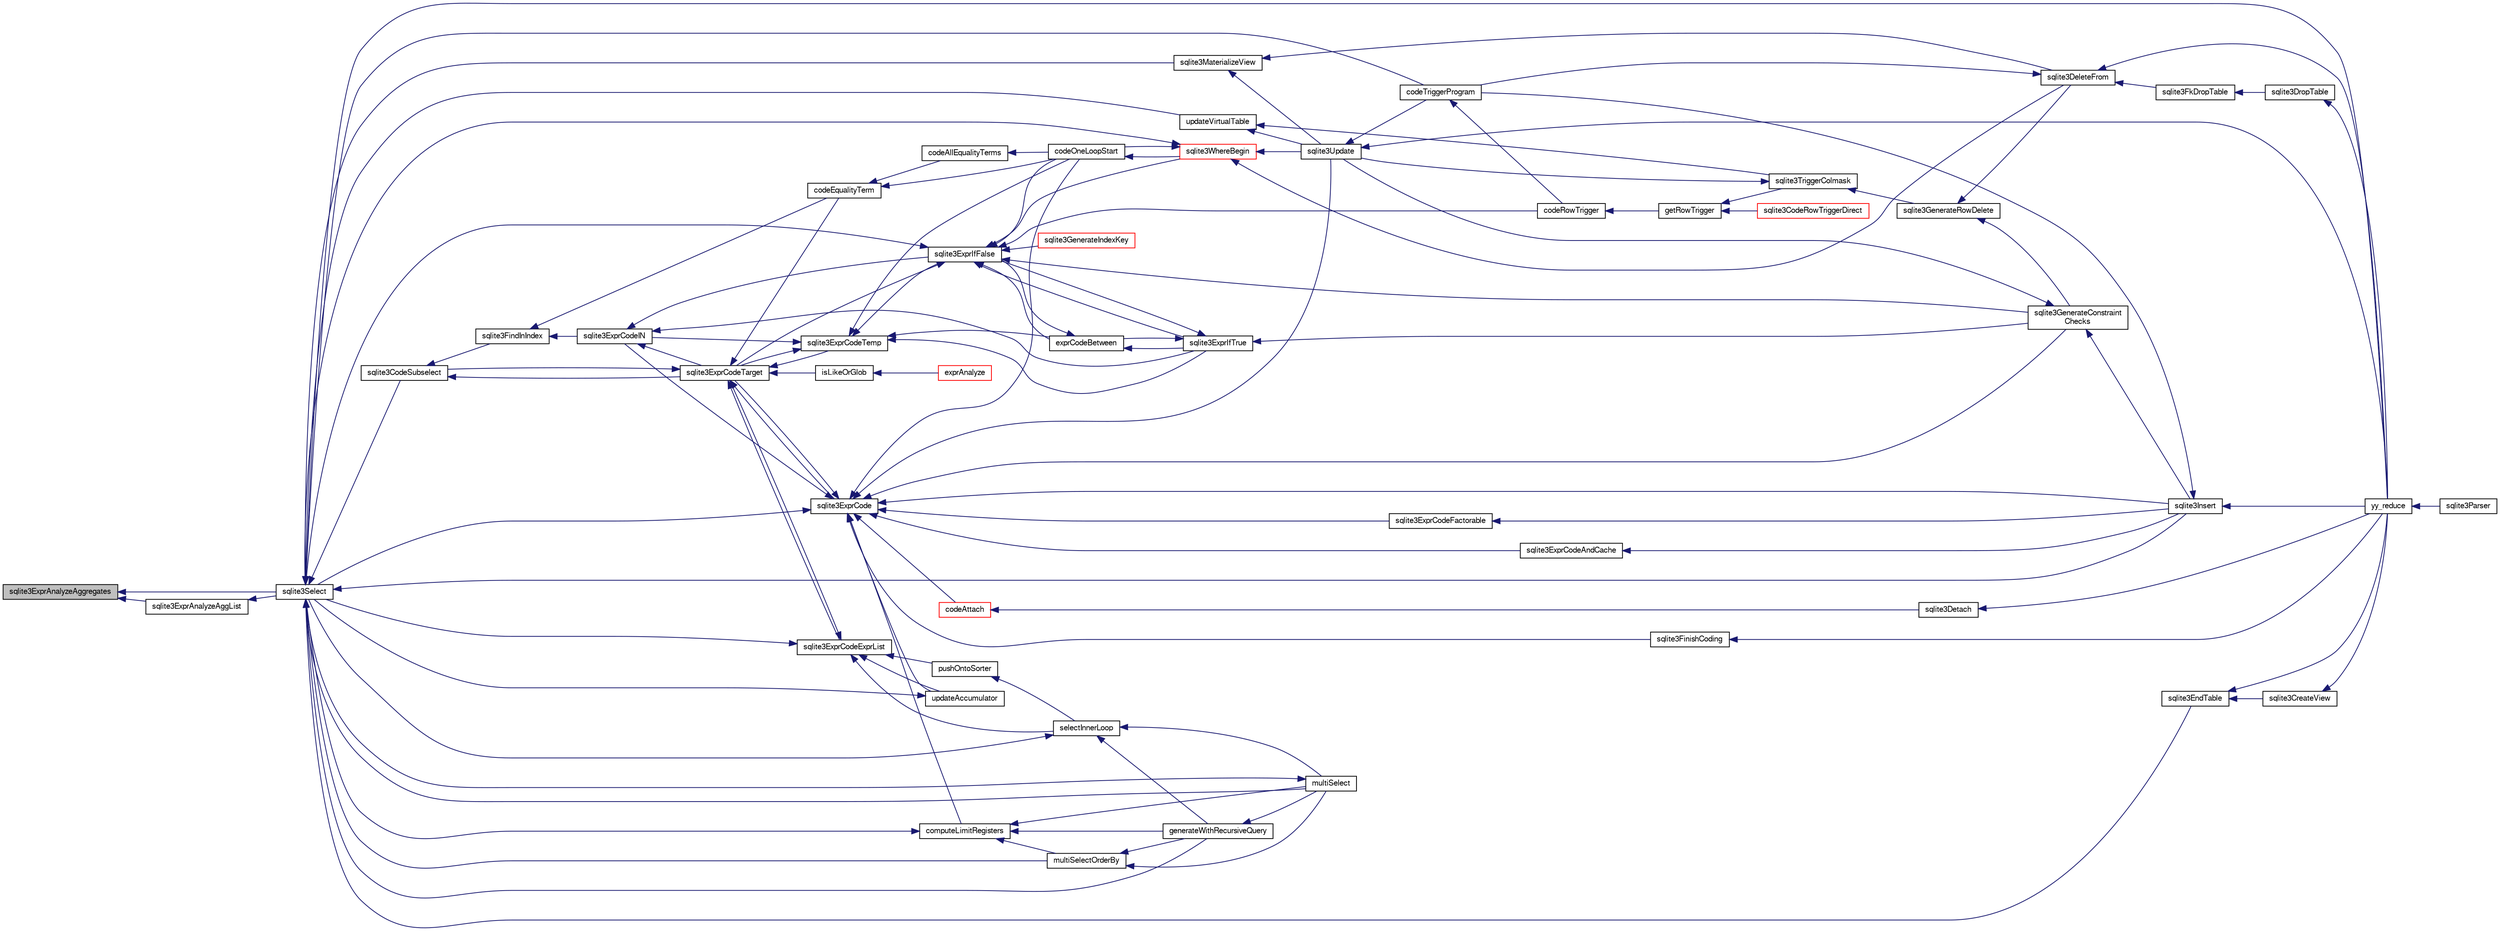 digraph "sqlite3ExprAnalyzeAggregates"
{
  edge [fontname="FreeSans",fontsize="10",labelfontname="FreeSans",labelfontsize="10"];
  node [fontname="FreeSans",fontsize="10",shape=record];
  rankdir="LR";
  Node512976 [label="sqlite3ExprAnalyzeAggregates",height=0.2,width=0.4,color="black", fillcolor="grey75", style="filled", fontcolor="black"];
  Node512976 -> Node512977 [dir="back",color="midnightblue",fontsize="10",style="solid",fontname="FreeSans"];
  Node512977 [label="sqlite3ExprAnalyzeAggList",height=0.2,width=0.4,color="black", fillcolor="white", style="filled",URL="$sqlite3_8c.html#ad2faad4ff685aea8e3fbf839b8fb95a2"];
  Node512977 -> Node512978 [dir="back",color="midnightblue",fontsize="10",style="solid",fontname="FreeSans"];
  Node512978 [label="sqlite3Select",height=0.2,width=0.4,color="black", fillcolor="white", style="filled",URL="$sqlite3_8c.html#a2465ee8c956209ba4b272477b7c21a45"];
  Node512978 -> Node512979 [dir="back",color="midnightblue",fontsize="10",style="solid",fontname="FreeSans"];
  Node512979 [label="sqlite3CodeSubselect",height=0.2,width=0.4,color="black", fillcolor="white", style="filled",URL="$sqlite3_8c.html#aa69b46d2204a1d1b110107a1be12ee0c"];
  Node512979 -> Node512980 [dir="back",color="midnightblue",fontsize="10",style="solid",fontname="FreeSans"];
  Node512980 [label="sqlite3FindInIndex",height=0.2,width=0.4,color="black", fillcolor="white", style="filled",URL="$sqlite3_8c.html#af7d8c56ab0231f44bb5f87b3fafeffb2"];
  Node512980 -> Node512981 [dir="back",color="midnightblue",fontsize="10",style="solid",fontname="FreeSans"];
  Node512981 [label="sqlite3ExprCodeIN",height=0.2,width=0.4,color="black", fillcolor="white", style="filled",URL="$sqlite3_8c.html#ad9cf4f5b5ffb90c24a4a0900c8626193"];
  Node512981 -> Node512982 [dir="back",color="midnightblue",fontsize="10",style="solid",fontname="FreeSans"];
  Node512982 [label="sqlite3ExprCodeTarget",height=0.2,width=0.4,color="black", fillcolor="white", style="filled",URL="$sqlite3_8c.html#a4f308397a0a3ed299ed31aaa1ae2a293"];
  Node512982 -> Node512979 [dir="back",color="midnightblue",fontsize="10",style="solid",fontname="FreeSans"];
  Node512982 -> Node512983 [dir="back",color="midnightblue",fontsize="10",style="solid",fontname="FreeSans"];
  Node512983 [label="sqlite3ExprCodeTemp",height=0.2,width=0.4,color="black", fillcolor="white", style="filled",URL="$sqlite3_8c.html#a3bc5c1ccb3c5851847e2aeb4a84ae1fc"];
  Node512983 -> Node512981 [dir="back",color="midnightblue",fontsize="10",style="solid",fontname="FreeSans"];
  Node512983 -> Node512982 [dir="back",color="midnightblue",fontsize="10",style="solid",fontname="FreeSans"];
  Node512983 -> Node512984 [dir="back",color="midnightblue",fontsize="10",style="solid",fontname="FreeSans"];
  Node512984 [label="exprCodeBetween",height=0.2,width=0.4,color="black", fillcolor="white", style="filled",URL="$sqlite3_8c.html#abd053493214542bca8f406f42145d173"];
  Node512984 -> Node512985 [dir="back",color="midnightblue",fontsize="10",style="solid",fontname="FreeSans"];
  Node512985 [label="sqlite3ExprIfTrue",height=0.2,width=0.4,color="black", fillcolor="white", style="filled",URL="$sqlite3_8c.html#ad93a55237c23e1b743ab1f59df1a1444"];
  Node512985 -> Node512984 [dir="back",color="midnightblue",fontsize="10",style="solid",fontname="FreeSans"];
  Node512985 -> Node512986 [dir="back",color="midnightblue",fontsize="10",style="solid",fontname="FreeSans"];
  Node512986 [label="sqlite3ExprIfFalse",height=0.2,width=0.4,color="black", fillcolor="white", style="filled",URL="$sqlite3_8c.html#af97ecccb5d56e321e118414b08f65b71"];
  Node512986 -> Node512982 [dir="back",color="midnightblue",fontsize="10",style="solid",fontname="FreeSans"];
  Node512986 -> Node512984 [dir="back",color="midnightblue",fontsize="10",style="solid",fontname="FreeSans"];
  Node512986 -> Node512985 [dir="back",color="midnightblue",fontsize="10",style="solid",fontname="FreeSans"];
  Node512986 -> Node512987 [dir="back",color="midnightblue",fontsize="10",style="solid",fontname="FreeSans"];
  Node512987 [label="sqlite3GenerateIndexKey",height=0.2,width=0.4,color="red", fillcolor="white", style="filled",URL="$sqlite3_8c.html#ab85ac93d5c5e6760f45f07897be7f272"];
  Node512986 -> Node513013 [dir="back",color="midnightblue",fontsize="10",style="solid",fontname="FreeSans"];
  Node513013 [label="sqlite3GenerateConstraint\lChecks",height=0.2,width=0.4,color="black", fillcolor="white", style="filled",URL="$sqlite3_8c.html#aef639c1e6a0c0a67ca6e7690ad931bd2"];
  Node513013 -> Node513011 [dir="back",color="midnightblue",fontsize="10",style="solid",fontname="FreeSans"];
  Node513011 [label="sqlite3Insert",height=0.2,width=0.4,color="black", fillcolor="white", style="filled",URL="$sqlite3_8c.html#a5b17c9c2000bae6bdff8e6be48d7dc2b"];
  Node513011 -> Node513004 [dir="back",color="midnightblue",fontsize="10",style="solid",fontname="FreeSans"];
  Node513004 [label="codeTriggerProgram",height=0.2,width=0.4,color="black", fillcolor="white", style="filled",URL="$sqlite3_8c.html#a120801f59d9281d201d2ff4b2606836e"];
  Node513004 -> Node513005 [dir="back",color="midnightblue",fontsize="10",style="solid",fontname="FreeSans"];
  Node513005 [label="codeRowTrigger",height=0.2,width=0.4,color="black", fillcolor="white", style="filled",URL="$sqlite3_8c.html#a463cea5aaaf388b560b206570a0022fc"];
  Node513005 -> Node513006 [dir="back",color="midnightblue",fontsize="10",style="solid",fontname="FreeSans"];
  Node513006 [label="getRowTrigger",height=0.2,width=0.4,color="black", fillcolor="white", style="filled",URL="$sqlite3_8c.html#a69626ef20b540d1a2b19cf56f3f45689"];
  Node513006 -> Node513007 [dir="back",color="midnightblue",fontsize="10",style="solid",fontname="FreeSans"];
  Node513007 [label="sqlite3CodeRowTriggerDirect",height=0.2,width=0.4,color="red", fillcolor="white", style="filled",URL="$sqlite3_8c.html#ad92829f9001bcf89a0299dad5a48acd4"];
  Node513006 -> Node513012 [dir="back",color="midnightblue",fontsize="10",style="solid",fontname="FreeSans"];
  Node513012 [label="sqlite3TriggerColmask",height=0.2,width=0.4,color="black", fillcolor="white", style="filled",URL="$sqlite3_8c.html#acace8e99e37ae5e84ea03c65e820c540"];
  Node513012 -> Node513000 [dir="back",color="midnightblue",fontsize="10",style="solid",fontname="FreeSans"];
  Node513000 [label="sqlite3GenerateRowDelete",height=0.2,width=0.4,color="black", fillcolor="white", style="filled",URL="$sqlite3_8c.html#a2c76cbf3027fc18fdbb8cb4cd96b77d9"];
  Node513000 -> Node513001 [dir="back",color="midnightblue",fontsize="10",style="solid",fontname="FreeSans"];
  Node513001 [label="sqlite3DeleteFrom",height=0.2,width=0.4,color="black", fillcolor="white", style="filled",URL="$sqlite3_8c.html#ab9b4b45349188b49eabb23f94608a091"];
  Node513001 -> Node513002 [dir="back",color="midnightblue",fontsize="10",style="solid",fontname="FreeSans"];
  Node513002 [label="sqlite3FkDropTable",height=0.2,width=0.4,color="black", fillcolor="white", style="filled",URL="$sqlite3_8c.html#a1218c6fc74e89152ceaa4760e82f5ef9"];
  Node513002 -> Node513003 [dir="back",color="midnightblue",fontsize="10",style="solid",fontname="FreeSans"];
  Node513003 [label="sqlite3DropTable",height=0.2,width=0.4,color="black", fillcolor="white", style="filled",URL="$sqlite3_8c.html#a5534f77364b5568783c0e50db3c9defb"];
  Node513003 -> Node512991 [dir="back",color="midnightblue",fontsize="10",style="solid",fontname="FreeSans"];
  Node512991 [label="yy_reduce",height=0.2,width=0.4,color="black", fillcolor="white", style="filled",URL="$sqlite3_8c.html#a7c419a9b25711c666a9a2449ef377f14"];
  Node512991 -> Node512992 [dir="back",color="midnightblue",fontsize="10",style="solid",fontname="FreeSans"];
  Node512992 [label="sqlite3Parser",height=0.2,width=0.4,color="black", fillcolor="white", style="filled",URL="$sqlite3_8c.html#a0327d71a5fabe0b6a343d78a2602e72a"];
  Node513001 -> Node513004 [dir="back",color="midnightblue",fontsize="10",style="solid",fontname="FreeSans"];
  Node513001 -> Node512991 [dir="back",color="midnightblue",fontsize="10",style="solid",fontname="FreeSans"];
  Node513000 -> Node513013 [dir="back",color="midnightblue",fontsize="10",style="solid",fontname="FreeSans"];
  Node513012 -> Node513009 [dir="back",color="midnightblue",fontsize="10",style="solid",fontname="FreeSans"];
  Node513009 [label="sqlite3Update",height=0.2,width=0.4,color="black", fillcolor="white", style="filled",URL="$sqlite3_8c.html#ac5aa67c46e8cc8174566fabe6809fafa"];
  Node513009 -> Node513004 [dir="back",color="midnightblue",fontsize="10",style="solid",fontname="FreeSans"];
  Node513009 -> Node512991 [dir="back",color="midnightblue",fontsize="10",style="solid",fontname="FreeSans"];
  Node513011 -> Node512991 [dir="back",color="midnightblue",fontsize="10",style="solid",fontname="FreeSans"];
  Node513013 -> Node513009 [dir="back",color="midnightblue",fontsize="10",style="solid",fontname="FreeSans"];
  Node512986 -> Node512978 [dir="back",color="midnightblue",fontsize="10",style="solid",fontname="FreeSans"];
  Node512986 -> Node513005 [dir="back",color="midnightblue",fontsize="10",style="solid",fontname="FreeSans"];
  Node512986 -> Node513019 [dir="back",color="midnightblue",fontsize="10",style="solid",fontname="FreeSans"];
  Node513019 [label="codeOneLoopStart",height=0.2,width=0.4,color="black", fillcolor="white", style="filled",URL="$sqlite3_8c.html#aa868875120b151c169cc79139ed6e008"];
  Node513019 -> Node513016 [dir="back",color="midnightblue",fontsize="10",style="solid",fontname="FreeSans"];
  Node513016 [label="sqlite3WhereBegin",height=0.2,width=0.4,color="red", fillcolor="white", style="filled",URL="$sqlite3_8c.html#acad049f5c9a96a8118cffd5e5ce89f7c"];
  Node513016 -> Node513001 [dir="back",color="midnightblue",fontsize="10",style="solid",fontname="FreeSans"];
  Node513016 -> Node512978 [dir="back",color="midnightblue",fontsize="10",style="solid",fontname="FreeSans"];
  Node513016 -> Node513009 [dir="back",color="midnightblue",fontsize="10",style="solid",fontname="FreeSans"];
  Node513016 -> Node513019 [dir="back",color="midnightblue",fontsize="10",style="solid",fontname="FreeSans"];
  Node512986 -> Node513016 [dir="back",color="midnightblue",fontsize="10",style="solid",fontname="FreeSans"];
  Node512985 -> Node513013 [dir="back",color="midnightblue",fontsize="10",style="solid",fontname="FreeSans"];
  Node512984 -> Node512986 [dir="back",color="midnightblue",fontsize="10",style="solid",fontname="FreeSans"];
  Node512983 -> Node512985 [dir="back",color="midnightblue",fontsize="10",style="solid",fontname="FreeSans"];
  Node512983 -> Node512986 [dir="back",color="midnightblue",fontsize="10",style="solid",fontname="FreeSans"];
  Node512983 -> Node513019 [dir="back",color="midnightblue",fontsize="10",style="solid",fontname="FreeSans"];
  Node512982 -> Node513020 [dir="back",color="midnightblue",fontsize="10",style="solid",fontname="FreeSans"];
  Node513020 [label="sqlite3ExprCode",height=0.2,width=0.4,color="black", fillcolor="white", style="filled",URL="$sqlite3_8c.html#a75f270fb0b111b86924cca4ea507b417"];
  Node513020 -> Node512981 [dir="back",color="midnightblue",fontsize="10",style="solid",fontname="FreeSans"];
  Node513020 -> Node512982 [dir="back",color="midnightblue",fontsize="10",style="solid",fontname="FreeSans"];
  Node513020 -> Node513021 [dir="back",color="midnightblue",fontsize="10",style="solid",fontname="FreeSans"];
  Node513021 [label="sqlite3ExprCodeFactorable",height=0.2,width=0.4,color="black", fillcolor="white", style="filled",URL="$sqlite3_8c.html#a843f7fd58eec5a683c1fd8435fcd1e84"];
  Node513021 -> Node513011 [dir="back",color="midnightblue",fontsize="10",style="solid",fontname="FreeSans"];
  Node513020 -> Node513022 [dir="back",color="midnightblue",fontsize="10",style="solid",fontname="FreeSans"];
  Node513022 [label="sqlite3ExprCodeAndCache",height=0.2,width=0.4,color="black", fillcolor="white", style="filled",URL="$sqlite3_8c.html#ae3e46527d9b7fc9cb9236d21a5e6b1d8"];
  Node513022 -> Node513011 [dir="back",color="midnightblue",fontsize="10",style="solid",fontname="FreeSans"];
  Node513020 -> Node513023 [dir="back",color="midnightblue",fontsize="10",style="solid",fontname="FreeSans"];
  Node513023 [label="codeAttach",height=0.2,width=0.4,color="red", fillcolor="white", style="filled",URL="$sqlite3_8c.html#ade4e9e30d828a19c191fdcb098676d5b"];
  Node513023 -> Node513024 [dir="back",color="midnightblue",fontsize="10",style="solid",fontname="FreeSans"];
  Node513024 [label="sqlite3Detach",height=0.2,width=0.4,color="black", fillcolor="white", style="filled",URL="$sqlite3_8c.html#ab1a5a0b01c7560aef5e0b8603a68747d"];
  Node513024 -> Node512991 [dir="back",color="midnightblue",fontsize="10",style="solid",fontname="FreeSans"];
  Node513020 -> Node513026 [dir="back",color="midnightblue",fontsize="10",style="solid",fontname="FreeSans"];
  Node513026 [label="sqlite3FinishCoding",height=0.2,width=0.4,color="black", fillcolor="white", style="filled",URL="$sqlite3_8c.html#a651bc5b446c276c092705856d995b278"];
  Node513026 -> Node512991 [dir="back",color="midnightblue",fontsize="10",style="solid",fontname="FreeSans"];
  Node513020 -> Node513011 [dir="back",color="midnightblue",fontsize="10",style="solid",fontname="FreeSans"];
  Node513020 -> Node513013 [dir="back",color="midnightblue",fontsize="10",style="solid",fontname="FreeSans"];
  Node513020 -> Node513027 [dir="back",color="midnightblue",fontsize="10",style="solid",fontname="FreeSans"];
  Node513027 [label="computeLimitRegisters",height=0.2,width=0.4,color="black", fillcolor="white", style="filled",URL="$sqlite3_8c.html#ae9d37055e4905929b6f6cda5461e2f37"];
  Node513027 -> Node513028 [dir="back",color="midnightblue",fontsize="10",style="solid",fontname="FreeSans"];
  Node513028 [label="generateWithRecursiveQuery",height=0.2,width=0.4,color="black", fillcolor="white", style="filled",URL="$sqlite3_8c.html#ade2c3663fa9c3b9676507984b9483942"];
  Node513028 -> Node513029 [dir="back",color="midnightblue",fontsize="10",style="solid",fontname="FreeSans"];
  Node513029 [label="multiSelect",height=0.2,width=0.4,color="black", fillcolor="white", style="filled",URL="$sqlite3_8c.html#a6456c61f3d9b2389738753cedfa24fa7"];
  Node513029 -> Node512978 [dir="back",color="midnightblue",fontsize="10",style="solid",fontname="FreeSans"];
  Node513027 -> Node513029 [dir="back",color="midnightblue",fontsize="10",style="solid",fontname="FreeSans"];
  Node513027 -> Node513030 [dir="back",color="midnightblue",fontsize="10",style="solid",fontname="FreeSans"];
  Node513030 [label="multiSelectOrderBy",height=0.2,width=0.4,color="black", fillcolor="white", style="filled",URL="$sqlite3_8c.html#afcdb8488c6f4dfdadaf9f04bca35b808"];
  Node513030 -> Node513028 [dir="back",color="midnightblue",fontsize="10",style="solid",fontname="FreeSans"];
  Node513030 -> Node513029 [dir="back",color="midnightblue",fontsize="10",style="solid",fontname="FreeSans"];
  Node513027 -> Node512978 [dir="back",color="midnightblue",fontsize="10",style="solid",fontname="FreeSans"];
  Node513020 -> Node513031 [dir="back",color="midnightblue",fontsize="10",style="solid",fontname="FreeSans"];
  Node513031 [label="updateAccumulator",height=0.2,width=0.4,color="black", fillcolor="white", style="filled",URL="$sqlite3_8c.html#a1681660dd3ecd50c8727d6e56a537bd9"];
  Node513031 -> Node512978 [dir="back",color="midnightblue",fontsize="10",style="solid",fontname="FreeSans"];
  Node513020 -> Node512978 [dir="back",color="midnightblue",fontsize="10",style="solid",fontname="FreeSans"];
  Node513020 -> Node513009 [dir="back",color="midnightblue",fontsize="10",style="solid",fontname="FreeSans"];
  Node513020 -> Node513019 [dir="back",color="midnightblue",fontsize="10",style="solid",fontname="FreeSans"];
  Node512982 -> Node513032 [dir="back",color="midnightblue",fontsize="10",style="solid",fontname="FreeSans"];
  Node513032 [label="sqlite3ExprCodeExprList",height=0.2,width=0.4,color="black", fillcolor="white", style="filled",URL="$sqlite3_8c.html#a05b2b3dc3de7565de24eb3a2ff4e9566"];
  Node513032 -> Node512982 [dir="back",color="midnightblue",fontsize="10",style="solid",fontname="FreeSans"];
  Node513032 -> Node513033 [dir="back",color="midnightblue",fontsize="10",style="solid",fontname="FreeSans"];
  Node513033 [label="pushOntoSorter",height=0.2,width=0.4,color="black", fillcolor="white", style="filled",URL="$sqlite3_8c.html#a4555397beb584a386e7739cf022a6651"];
  Node513033 -> Node513034 [dir="back",color="midnightblue",fontsize="10",style="solid",fontname="FreeSans"];
  Node513034 [label="selectInnerLoop",height=0.2,width=0.4,color="black", fillcolor="white", style="filled",URL="$sqlite3_8c.html#ababe0933661ebe67eb0e6074bb1fd411"];
  Node513034 -> Node513028 [dir="back",color="midnightblue",fontsize="10",style="solid",fontname="FreeSans"];
  Node513034 -> Node513029 [dir="back",color="midnightblue",fontsize="10",style="solid",fontname="FreeSans"];
  Node513034 -> Node512978 [dir="back",color="midnightblue",fontsize="10",style="solid",fontname="FreeSans"];
  Node513032 -> Node513034 [dir="back",color="midnightblue",fontsize="10",style="solid",fontname="FreeSans"];
  Node513032 -> Node513031 [dir="back",color="midnightblue",fontsize="10",style="solid",fontname="FreeSans"];
  Node513032 -> Node512978 [dir="back",color="midnightblue",fontsize="10",style="solid",fontname="FreeSans"];
  Node512982 -> Node513035 [dir="back",color="midnightblue",fontsize="10",style="solid",fontname="FreeSans"];
  Node513035 [label="isLikeOrGlob",height=0.2,width=0.4,color="black", fillcolor="white", style="filled",URL="$sqlite3_8c.html#a6c38e495198bf8976f68d1a6ebd74a50"];
  Node513035 -> Node513036 [dir="back",color="midnightblue",fontsize="10",style="solid",fontname="FreeSans"];
  Node513036 [label="exprAnalyze",height=0.2,width=0.4,color="red", fillcolor="white", style="filled",URL="$sqlite3_8c.html#acb10e48c9a4184a4edd9bfd5b14ad0b7"];
  Node512982 -> Node513044 [dir="back",color="midnightblue",fontsize="10",style="solid",fontname="FreeSans"];
  Node513044 [label="codeEqualityTerm",height=0.2,width=0.4,color="black", fillcolor="white", style="filled",URL="$sqlite3_8c.html#ad88a57073f031452c9843e97f15acc47"];
  Node513044 -> Node513045 [dir="back",color="midnightblue",fontsize="10",style="solid",fontname="FreeSans"];
  Node513045 [label="codeAllEqualityTerms",height=0.2,width=0.4,color="black", fillcolor="white", style="filled",URL="$sqlite3_8c.html#a3095598b812500a4efe41bf17cd49381"];
  Node513045 -> Node513019 [dir="back",color="midnightblue",fontsize="10",style="solid",fontname="FreeSans"];
  Node513044 -> Node513019 [dir="back",color="midnightblue",fontsize="10",style="solid",fontname="FreeSans"];
  Node512981 -> Node512985 [dir="back",color="midnightblue",fontsize="10",style="solid",fontname="FreeSans"];
  Node512981 -> Node512986 [dir="back",color="midnightblue",fontsize="10",style="solid",fontname="FreeSans"];
  Node512980 -> Node513044 [dir="back",color="midnightblue",fontsize="10",style="solid",fontname="FreeSans"];
  Node512979 -> Node512982 [dir="back",color="midnightblue",fontsize="10",style="solid",fontname="FreeSans"];
  Node512978 -> Node512994 [dir="back",color="midnightblue",fontsize="10",style="solid",fontname="FreeSans"];
  Node512994 [label="sqlite3EndTable",height=0.2,width=0.4,color="black", fillcolor="white", style="filled",URL="$sqlite3_8c.html#a7b5f2c66c0f0b6f819d970ca389768b0"];
  Node512994 -> Node512995 [dir="back",color="midnightblue",fontsize="10",style="solid",fontname="FreeSans"];
  Node512995 [label="sqlite3CreateView",height=0.2,width=0.4,color="black", fillcolor="white", style="filled",URL="$sqlite3_8c.html#a9d85cb00ff71dee5cd9a019503a6982e"];
  Node512995 -> Node512991 [dir="back",color="midnightblue",fontsize="10",style="solid",fontname="FreeSans"];
  Node512994 -> Node512991 [dir="back",color="midnightblue",fontsize="10",style="solid",fontname="FreeSans"];
  Node512978 -> Node513046 [dir="back",color="midnightblue",fontsize="10",style="solid",fontname="FreeSans"];
  Node513046 [label="sqlite3MaterializeView",height=0.2,width=0.4,color="black", fillcolor="white", style="filled",URL="$sqlite3_8c.html#a4557984b0b75f998fb0c3f231c9b1def"];
  Node513046 -> Node513001 [dir="back",color="midnightblue",fontsize="10",style="solid",fontname="FreeSans"];
  Node513046 -> Node513009 [dir="back",color="midnightblue",fontsize="10",style="solid",fontname="FreeSans"];
  Node512978 -> Node513011 [dir="back",color="midnightblue",fontsize="10",style="solid",fontname="FreeSans"];
  Node512978 -> Node513028 [dir="back",color="midnightblue",fontsize="10",style="solid",fontname="FreeSans"];
  Node512978 -> Node513029 [dir="back",color="midnightblue",fontsize="10",style="solid",fontname="FreeSans"];
  Node512978 -> Node513030 [dir="back",color="midnightblue",fontsize="10",style="solid",fontname="FreeSans"];
  Node512978 -> Node513004 [dir="back",color="midnightblue",fontsize="10",style="solid",fontname="FreeSans"];
  Node512978 -> Node513047 [dir="back",color="midnightblue",fontsize="10",style="solid",fontname="FreeSans"];
  Node513047 [label="updateVirtualTable",height=0.2,width=0.4,color="black", fillcolor="white", style="filled",URL="$sqlite3_8c.html#a740220531db9293c39a2cdd7da3f74e1"];
  Node513047 -> Node513012 [dir="back",color="midnightblue",fontsize="10",style="solid",fontname="FreeSans"];
  Node513047 -> Node513009 [dir="back",color="midnightblue",fontsize="10",style="solid",fontname="FreeSans"];
  Node512978 -> Node512991 [dir="back",color="midnightblue",fontsize="10",style="solid",fontname="FreeSans"];
  Node512976 -> Node512978 [dir="back",color="midnightblue",fontsize="10",style="solid",fontname="FreeSans"];
}
